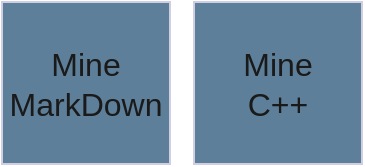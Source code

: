 <mxfile version="21.5.1" type="device">
  <diagram name="第 1 页" id="DdjJwhMQQ6BtFg33_Aex">
    <mxGraphModel dx="1642" dy="928" grid="0" gridSize="10" guides="1" tooltips="1" connect="1" arrows="1" fold="1" page="0" pageScale="1" pageWidth="827" pageHeight="1169" math="0" shadow="0">
      <root>
        <mxCell id="0" />
        <mxCell id="1" parent="0" />
        <mxCell id="gmquYS8U2rTY5KxqDdT3-3" value="Mine&lt;br&gt;MarkDown" style="rounded=0;whiteSpace=wrap;html=1;strokeColor=#D0CEE2;fontSize=16;fontColor=#1A1A1A;fillColor=#5D7F99;labelBackgroundColor=none;" vertex="1" parent="1">
          <mxGeometry x="-182" y="120" width="84" height="81" as="geometry" />
        </mxCell>
        <mxCell id="gmquYS8U2rTY5KxqDdT3-5" value="Mine&lt;br&gt;C++" style="rounded=0;whiteSpace=wrap;html=1;strokeColor=#D0CEE2;fontSize=16;fontColor=#1A1A1A;fillColor=#5D7F99;labelBackgroundColor=none;" vertex="1" parent="1">
          <mxGeometry x="-86" y="120" width="84" height="81" as="geometry" />
        </mxCell>
      </root>
    </mxGraphModel>
  </diagram>
</mxfile>
